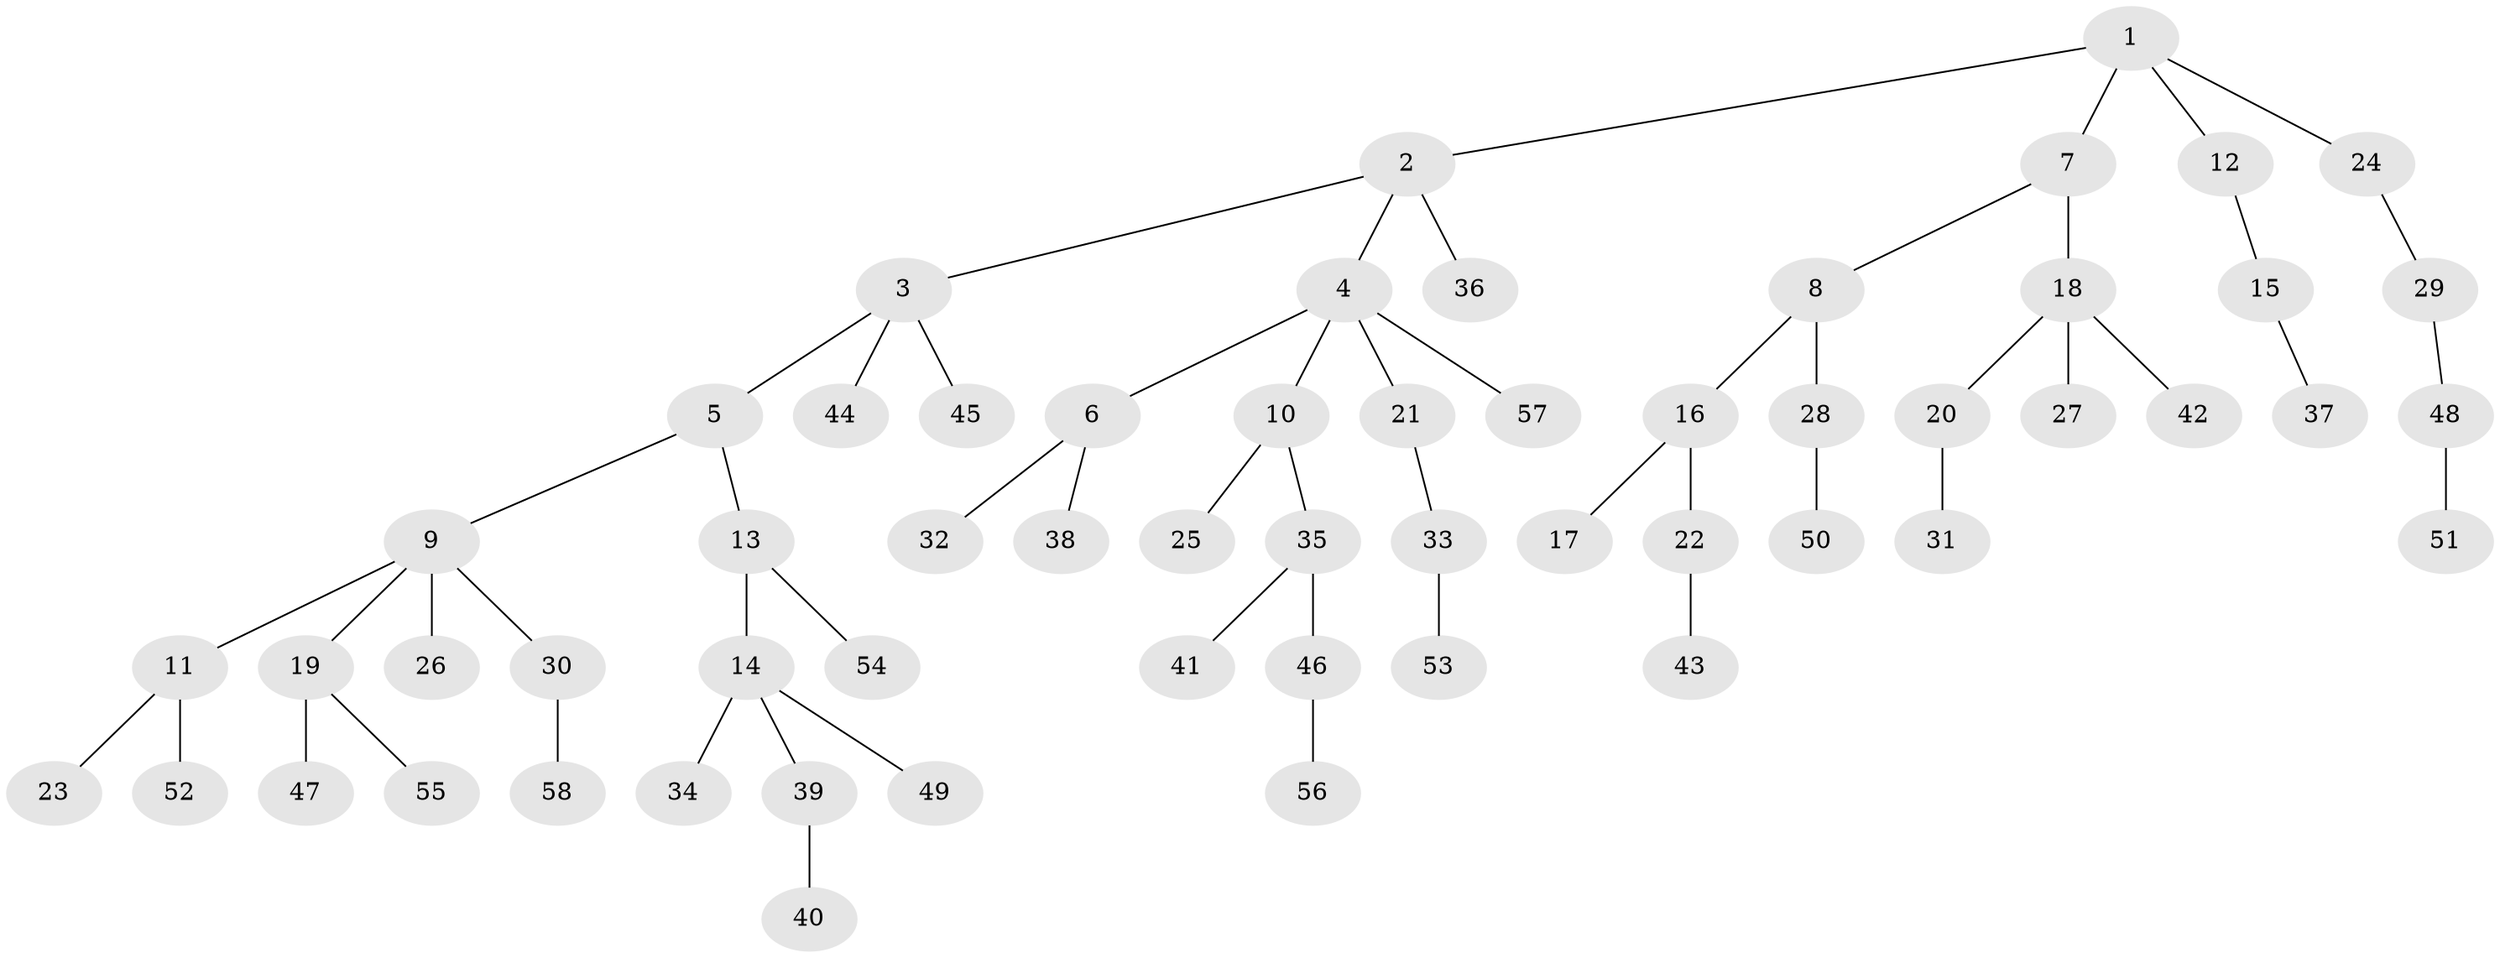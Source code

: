 // Generated by graph-tools (version 1.1) at 2025/53/03/09/25 04:53:33]
// undirected, 58 vertices, 57 edges
graph export_dot {
graph [start="1"]
  node [color=gray90,style=filled];
  1;
  2;
  3;
  4;
  5;
  6;
  7;
  8;
  9;
  10;
  11;
  12;
  13;
  14;
  15;
  16;
  17;
  18;
  19;
  20;
  21;
  22;
  23;
  24;
  25;
  26;
  27;
  28;
  29;
  30;
  31;
  32;
  33;
  34;
  35;
  36;
  37;
  38;
  39;
  40;
  41;
  42;
  43;
  44;
  45;
  46;
  47;
  48;
  49;
  50;
  51;
  52;
  53;
  54;
  55;
  56;
  57;
  58;
  1 -- 2;
  1 -- 7;
  1 -- 12;
  1 -- 24;
  2 -- 3;
  2 -- 4;
  2 -- 36;
  3 -- 5;
  3 -- 44;
  3 -- 45;
  4 -- 6;
  4 -- 10;
  4 -- 21;
  4 -- 57;
  5 -- 9;
  5 -- 13;
  6 -- 32;
  6 -- 38;
  7 -- 8;
  7 -- 18;
  8 -- 16;
  8 -- 28;
  9 -- 11;
  9 -- 19;
  9 -- 26;
  9 -- 30;
  10 -- 25;
  10 -- 35;
  11 -- 23;
  11 -- 52;
  12 -- 15;
  13 -- 14;
  13 -- 54;
  14 -- 34;
  14 -- 39;
  14 -- 49;
  15 -- 37;
  16 -- 17;
  16 -- 22;
  18 -- 20;
  18 -- 27;
  18 -- 42;
  19 -- 47;
  19 -- 55;
  20 -- 31;
  21 -- 33;
  22 -- 43;
  24 -- 29;
  28 -- 50;
  29 -- 48;
  30 -- 58;
  33 -- 53;
  35 -- 41;
  35 -- 46;
  39 -- 40;
  46 -- 56;
  48 -- 51;
}
